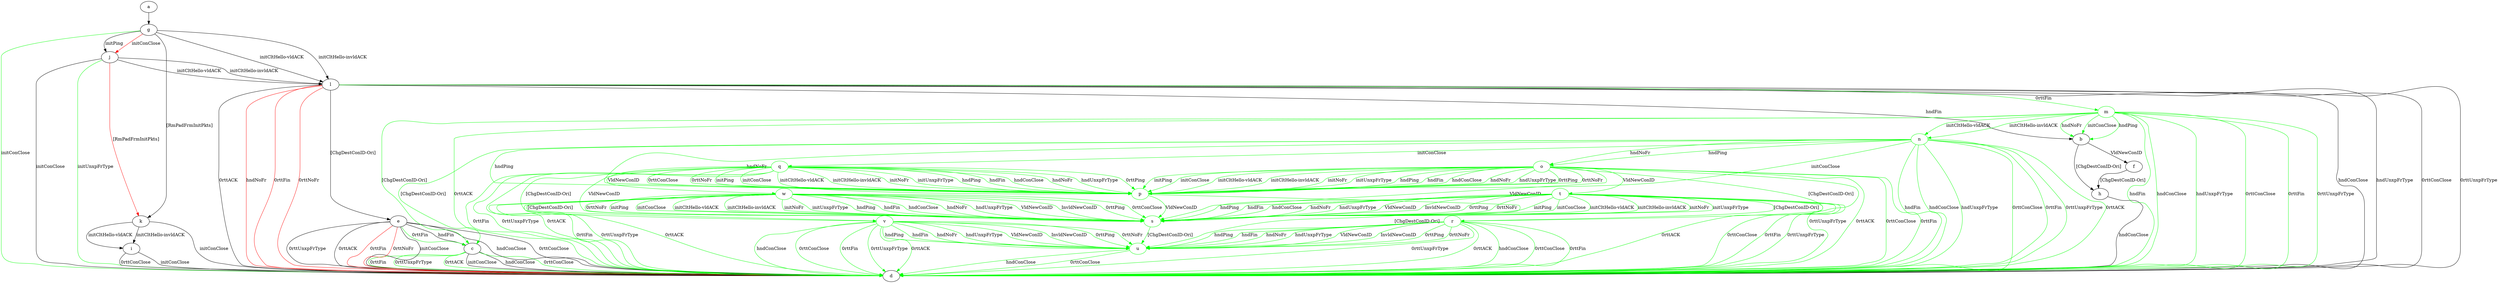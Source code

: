digraph "" {
	a -> g	[key=0];
	b -> f	[key=0,
		label="VldNewConID "];
	b -> h	[key=0,
		label="[ChgDestConID-Ori] "];
	c -> d	[key=0,
		label="initConClose "];
	c -> d	[key=1,
		label="hndConClose "];
	c -> d	[key=2,
		color=green,
		label="0rttConClose "];
	c -> d	[key=3,
		color=green,
		label="0rttFin "];
	c -> d	[key=4,
		color=green,
		label="0rttUnxpFrType "];
	c -> d	[key=5,
		color=green,
		label="0rttACK "];
	e -> c	[key=0,
		label="hndFin "];
	e -> c	[key=1,
		color=green,
		label="0rttFin "];
	e -> d	[key=0,
		label="initConClose "];
	e -> d	[key=1,
		label="hndConClose "];
	e -> d	[key=2,
		label="0rttConClose "];
	e -> d	[key=3,
		label="0rttUnxpFrType "];
	e -> d	[key=4,
		label="0rttACK "];
	e -> d	[key=5,
		color=red,
		label="0rttFin "];
	e -> d	[key=6,
		color=red,
		label="0rttNoFr "];
	f -> h	[key=0,
		label="[ChgDestConID-Ori] "];
	g -> d	[key=0,
		color=green,
		label="initConClose "];
	g -> j	[key=0,
		label="initPing "];
	g -> j	[key=1,
		color=red,
		label="initConClose "];
	g -> k	[key=0,
		label="[RmPadFrmInitPkts] "];
	g -> l	[key=0,
		label="initCltHello-vldACK "];
	g -> l	[key=1,
		label="initCltHello-invldACK "];
	h -> d	[key=0,
		label="hndConClose "];
	i -> d	[key=0,
		label="initConClose "];
	i -> d	[key=1,
		label="0rttConClose "];
	j -> d	[key=0,
		label="initConClose "];
	j -> d	[key=1,
		color=green,
		label="initUnxpFrType "];
	j -> k	[key=0,
		color=red,
		label="[RmPadFrmInitPkts] "];
	j -> l	[key=0,
		label="initCltHello-vldACK "];
	j -> l	[key=1,
		label="initCltHello-invldACK "];
	k -> d	[key=0,
		label="initConClose "];
	k -> i	[key=0,
		label="initCltHello-vldACK "];
	k -> i	[key=1,
		label="initCltHello-invldACK "];
	l -> b	[key=0,
		label="hndFin "];
	l -> d	[key=0,
		label="hndConClose "];
	l -> d	[key=1,
		label="hndUnxpFrType "];
	l -> d	[key=2,
		label="0rttConClose "];
	l -> d	[key=3,
		label="0rttUnxpFrType "];
	l -> d	[key=4,
		label="0rttACK "];
	l -> d	[key=5,
		color=red,
		label="hndNoFr "];
	l -> d	[key=6,
		color=red,
		label="0rttFin "];
	l -> d	[key=7,
		color=red,
		label="0rttNoFr "];
	l -> e	[key=0,
		label="[ChgDestConID-Ori] "];
	m	[color=green];
	l -> m	[key=0,
		color=green,
		label="0rttFin "];
	m -> b	[key=0,
		color=green,
		label="initConClose "];
	m -> b	[key=1,
		color=green,
		label="hndPing "];
	m -> b	[key=2,
		color=green,
		label="hndNoFr "];
	m -> c	[key=0,
		color=green,
		label="[ChgDestConID-Ori] "];
	m -> d	[key=0,
		color=green,
		label="hndFin "];
	m -> d	[key=1,
		color=green,
		label="hndConClose "];
	m -> d	[key=2,
		color=green,
		label="hndUnxpFrType "];
	m -> d	[key=3,
		color=green,
		label="0rttConClose "];
	m -> d	[key=4,
		color=green,
		label="0rttFin "];
	m -> d	[key=5,
		color=green,
		label="0rttUnxpFrType "];
	m -> d	[key=6,
		color=green,
		label="0rttACK "];
	n	[color=green];
	m -> n	[key=0,
		color=green,
		label="initCltHello-vldACK "];
	m -> n	[key=1,
		color=green,
		label="initCltHello-invldACK "];
	n -> c	[key=0,
		color=green,
		label="[ChgDestConID-Ori] "];
	n -> d	[key=0,
		color=green,
		label="hndFin "];
	n -> d	[key=1,
		color=green,
		label="hndConClose "];
	n -> d	[key=2,
		color=green,
		label="hndUnxpFrType "];
	n -> d	[key=3,
		color=green,
		label="0rttConClose "];
	n -> d	[key=4,
		color=green,
		label="0rttFin "];
	n -> d	[key=5,
		color=green,
		label="0rttUnxpFrType "];
	n -> d	[key=6,
		color=green,
		label="0rttACK "];
	o	[color=green];
	n -> o	[key=0,
		color=green,
		label="hndPing "];
	n -> o	[key=1,
		color=green,
		label="hndNoFr "];
	p	[color=green];
	n -> p	[key=0,
		color=green,
		label="initConClose "];
	n -> p	[key=1,
		color=green,
		label="hndPing "];
	n -> p	[key=2,
		color=green,
		label="hndNoFr "];
	q	[color=green];
	n -> q	[key=0,
		color=green,
		label="initConClose "];
	o -> d	[key=0,
		color=green,
		label="0rttConClose "];
	o -> d	[key=1,
		color=green,
		label="0rttFin "];
	o -> d	[key=2,
		color=green,
		label="0rttUnxpFrType "];
	o -> d	[key=3,
		color=green,
		label="0rttACK "];
	o -> p	[key=0,
		color=green,
		label="initPing "];
	o -> p	[key=1,
		color=green,
		label="initConClose "];
	o -> p	[key=2,
		color=green,
		label="initCltHello-vldACK "];
	o -> p	[key=3,
		color=green,
		label="initCltHello-invldACK "];
	o -> p	[key=4,
		color=green,
		label="initNoFr "];
	o -> p	[key=5,
		color=green,
		label="initUnxpFrType "];
	o -> p	[key=6,
		color=green,
		label="hndPing "];
	o -> p	[key=7,
		color=green,
		label="hndFin "];
	o -> p	[key=8,
		color=green,
		label="hndConClose "];
	o -> p	[key=9,
		color=green,
		label="hndNoFr "];
	o -> p	[key=10,
		color=green,
		label="hndUnxpFrType "];
	o -> p	[key=11,
		color=green,
		label="0rttPing "];
	o -> p	[key=12,
		color=green,
		label="0rttNoFr "];
	r	[color=green];
	o -> r	[key=0,
		color=green,
		label="[ChgDestConID-Ori] "];
	s	[color=green];
	o -> s	[key=0,
		color=green,
		label="VldNewConID "];
	t	[color=green];
	o -> t	[key=0,
		color=green,
		label="VldNewConID "];
	p -> s	[key=0,
		color=green,
		label="VldNewConID "];
	u	[color=green];
	p -> u	[key=0,
		color=green,
		label="[ChgDestConID-Ori] "];
	q -> d	[key=0,
		color=green,
		label="0rttFin "];
	q -> d	[key=1,
		color=green,
		label="0rttUnxpFrType "];
	q -> d	[key=2,
		color=green,
		label="0rttACK "];
	q -> p	[key=0,
		color=green,
		label="initPing "];
	q -> p	[key=1,
		color=green,
		label="initConClose "];
	q -> p	[key=2,
		color=green,
		label="initCltHello-vldACK "];
	q -> p	[key=3,
		color=green,
		label="initCltHello-invldACK "];
	q -> p	[key=4,
		color=green,
		label="initNoFr "];
	q -> p	[key=5,
		color=green,
		label="initUnxpFrType "];
	q -> p	[key=6,
		color=green,
		label="hndPing "];
	q -> p	[key=7,
		color=green,
		label="hndFin "];
	q -> p	[key=8,
		color=green,
		label="hndConClose "];
	q -> p	[key=9,
		color=green,
		label="hndNoFr "];
	q -> p	[key=10,
		color=green,
		label="hndUnxpFrType "];
	q -> p	[key=11,
		color=green,
		label="0rttPing "];
	q -> p	[key=12,
		color=green,
		label="0rttConClose "];
	q -> p	[key=13,
		color=green,
		label="0rttNoFr "];
	q -> s	[key=0,
		color=green,
		label="VldNewConID "];
	v	[color=green];
	q -> v	[key=0,
		color=green,
		label="[ChgDestConID-Ori] "];
	w	[color=green];
	q -> w	[key=0,
		color=green,
		label="VldNewConID "];
	r -> d	[key=0,
		color=green,
		label="hndConClose "];
	r -> d	[key=1,
		color=green,
		label="0rttConClose "];
	r -> d	[key=2,
		color=green,
		label="0rttFin "];
	r -> d	[key=3,
		color=green,
		label="0rttUnxpFrType "];
	r -> d	[key=4,
		color=green,
		label="0rttACK "];
	r -> u	[key=0,
		color=green,
		label="hndPing "];
	r -> u	[key=1,
		color=green,
		label="hndFin "];
	r -> u	[key=2,
		color=green,
		label="hndNoFr "];
	r -> u	[key=3,
		color=green,
		label="hndUnxpFrType "];
	r -> u	[key=4,
		color=green,
		label="VldNewConID "];
	r -> u	[key=5,
		color=green,
		label="InvldNewConID "];
	r -> u	[key=6,
		color=green,
		label="0rttPing "];
	r -> u	[key=7,
		color=green,
		label="0rttNoFr "];
	s -> u	[key=0,
		color=green,
		label="[ChgDestConID-Ori] "];
	t -> d	[key=0,
		color=green,
		label="0rttConClose "];
	t -> d	[key=1,
		color=green,
		label="0rttFin "];
	t -> d	[key=2,
		color=green,
		label="0rttUnxpFrType "];
	t -> d	[key=3,
		color=green,
		label="0rttACK "];
	t -> r	[key=0,
		color=green,
		label="[ChgDestConID-Ori] "];
	t -> s	[key=0,
		color=green,
		label="initPing "];
	t -> s	[key=1,
		color=green,
		label="initConClose "];
	t -> s	[key=2,
		color=green,
		label="initCltHello-vldACK "];
	t -> s	[key=3,
		color=green,
		label="initCltHello-invldACK "];
	t -> s	[key=4,
		color=green,
		label="initNoFr "];
	t -> s	[key=5,
		color=green,
		label="initUnxpFrType "];
	t -> s	[key=6,
		color=green,
		label="hndPing "];
	t -> s	[key=7,
		color=green,
		label="hndFin "];
	t -> s	[key=8,
		color=green,
		label="hndConClose "];
	t -> s	[key=9,
		color=green,
		label="hndNoFr "];
	t -> s	[key=10,
		color=green,
		label="hndUnxpFrType "];
	t -> s	[key=11,
		color=green,
		label="VldNewConID "];
	t -> s	[key=12,
		color=green,
		label="InvldNewConID "];
	t -> s	[key=13,
		color=green,
		label="0rttPing "];
	t -> s	[key=14,
		color=green,
		label="0rttNoFr "];
	u -> d	[key=0,
		color=green,
		label="hndConClose "];
	u -> d	[key=1,
		color=green,
		label="0rttConClose "];
	v -> d	[key=0,
		color=green,
		label="hndConClose "];
	v -> d	[key=1,
		color=green,
		label="0rttConClose "];
	v -> d	[key=2,
		color=green,
		label="0rttFin "];
	v -> d	[key=3,
		color=green,
		label="0rttUnxpFrType "];
	v -> d	[key=4,
		color=green,
		label="0rttACK "];
	v -> u	[key=0,
		color=green,
		label="hndPing "];
	v -> u	[key=1,
		color=green,
		label="hndFin "];
	v -> u	[key=2,
		color=green,
		label="hndNoFr "];
	v -> u	[key=3,
		color=green,
		label="hndUnxpFrType "];
	v -> u	[key=4,
		color=green,
		label="VldNewConID "];
	v -> u	[key=5,
		color=green,
		label="InvldNewConID "];
	v -> u	[key=6,
		color=green,
		label="0rttPing "];
	v -> u	[key=7,
		color=green,
		label="0rttNoFr "];
	w -> d	[key=0,
		color=green,
		label="0rttFin "];
	w -> d	[key=1,
		color=green,
		label="0rttUnxpFrType "];
	w -> d	[key=2,
		color=green,
		label="0rttACK "];
	w -> s	[key=0,
		color=green,
		label="initPing "];
	w -> s	[key=1,
		color=green,
		label="initConClose "];
	w -> s	[key=2,
		color=green,
		label="initCltHello-vldACK "];
	w -> s	[key=3,
		color=green,
		label="initCltHello-invldACK "];
	w -> s	[key=4,
		color=green,
		label="initNoFr "];
	w -> s	[key=5,
		color=green,
		label="initUnxpFrType "];
	w -> s	[key=6,
		color=green,
		label="hndPing "];
	w -> s	[key=7,
		color=green,
		label="hndFin "];
	w -> s	[key=8,
		color=green,
		label="hndConClose "];
	w -> s	[key=9,
		color=green,
		label="hndNoFr "];
	w -> s	[key=10,
		color=green,
		label="hndUnxpFrType "];
	w -> s	[key=11,
		color=green,
		label="VldNewConID "];
	w -> s	[key=12,
		color=green,
		label="InvldNewConID "];
	w -> s	[key=13,
		color=green,
		label="0rttPing "];
	w -> s	[key=14,
		color=green,
		label="0rttConClose "];
	w -> s	[key=15,
		color=green,
		label="0rttNoFr "];
	w -> v	[key=0,
		color=green,
		label="[ChgDestConID-Ori] "];
}
